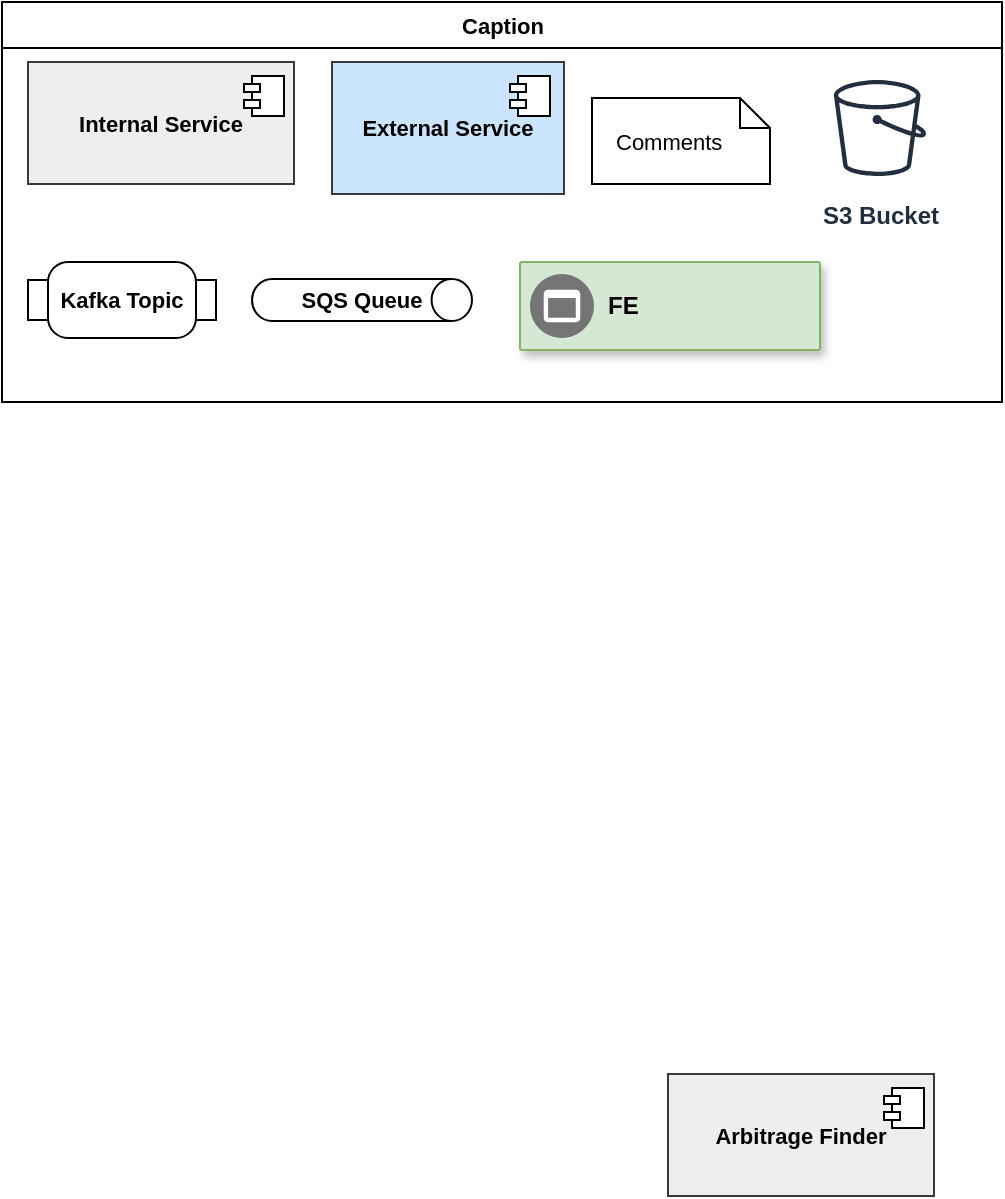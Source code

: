 <mxfile version="20.3.0" type="device" pages="2"><diagram id="7edpR9TRnoRQo5YXsnY4" name="main-flow"><mxGraphModel dx="3076" dy="3195" grid="1" gridSize="10" guides="1" tooltips="1" connect="1" arrows="1" fold="1" page="1" pageScale="1" pageWidth="827" pageHeight="1169" math="0" shadow="0"><root><mxCell id="0"/><mxCell id="1" parent="0"/><mxCell id="t8uLZGGvzsjdX7S0kcHW-12" value="Caption" style="swimlane;fontSize=11;fontColor=#050000;html=1;" parent="1" vertex="1"><mxGeometry x="-1640" y="-2320" width="500" height="200" as="geometry"/></mxCell><mxCell id="t8uLZGGvzsjdX7S0kcHW-13" value="Internal Service" style="html=1;dropTarget=0;rounded=0;shadow=0;glass=0;labelBackgroundColor=none;labelBorderColor=none;sketch=0;fontFamily=Helvetica;strokeColor=#36393d;fontStyle=1;fillColor=#eeeeee;whiteSpace=wrap;fontSize=11;fontColor=#050000;" parent="t8uLZGGvzsjdX7S0kcHW-12" vertex="1"><mxGeometry x="13" y="30" width="133" height="61" as="geometry"/></mxCell><mxCell id="t8uLZGGvzsjdX7S0kcHW-14" value="" style="shape=module;jettyWidth=8;jettyHeight=4;rounded=0;shadow=0;glass=0;labelBackgroundColor=none;labelBorderColor=none;sketch=0;fontFamily=Helvetica;fontColor=default;strokeColor=default;gradientColor=none;html=1;fontSize=11;" parent="t8uLZGGvzsjdX7S0kcHW-13" vertex="1"><mxGeometry x="1" width="20" height="20" relative="1" as="geometry"><mxPoint x="-25" y="7" as="offset"/></mxGeometry></mxCell><mxCell id="t8uLZGGvzsjdX7S0kcHW-15" value="External Service" style="html=1;dropTarget=0;labelBackgroundColor=none;labelBorderColor=none;fontStyle=1;whiteSpace=wrap;rounded=0;shadow=0;glass=0;sketch=0;fontFamily=Helvetica;fillColor=#cce5ff;strokeColor=#36393d;fontSize=11;fontColor=#050000;" parent="t8uLZGGvzsjdX7S0kcHW-12" vertex="1"><mxGeometry x="165" y="30" width="116" height="66" as="geometry"/></mxCell><mxCell id="t8uLZGGvzsjdX7S0kcHW-16" value="" style="shape=module;jettyWidth=8;jettyHeight=4;labelBackgroundColor=none;labelBorderColor=none;gradientColor=none;html=1;rounded=0;shadow=0;glass=0;sketch=0;fontFamily=Helvetica;fontColor=default;fontSize=11;" parent="t8uLZGGvzsjdX7S0kcHW-15" vertex="1"><mxGeometry x="1" width="20" height="20" relative="1" as="geometry"><mxPoint x="-27" y="7" as="offset"/></mxGeometry></mxCell><mxCell id="t8uLZGGvzsjdX7S0kcHW-17" value="Comments" style="shape=note;size=15;align=left;spacingLeft=10;html=1;whiteSpace=wrap;rounded=0;fontSize=11;fontColor=#050000;" parent="t8uLZGGvzsjdX7S0kcHW-12" vertex="1"><mxGeometry x="295" y="48" width="89" height="43" as="geometry"/></mxCell><mxCell id="t8uLZGGvzsjdX7S0kcHW-18" value="Kafka Topic" style="html=1;shape=mxgraph.sysml.isControl;whiteSpace=wrap;align=center;labelBackgroundColor=none;labelBorderColor=none;gradientColor=none;fontStyle=1;fontSize=11;fontColor=#050000;" parent="t8uLZGGvzsjdX7S0kcHW-12" vertex="1"><mxGeometry x="13" y="130.0" width="94" height="38" as="geometry"/></mxCell><mxCell id="t8uLZGGvzsjdX7S0kcHW-19" value="SQS Queue" style="strokeWidth=1;html=1;shape=mxgraph.flowchart.direct_data;whiteSpace=wrap;rounded=0;shadow=0;glass=0;labelBackgroundColor=none;labelBorderColor=none;sketch=0;fontFamily=Helvetica;fontColor=default;gradientColor=none;fontStyle=1;fontSize=11;" parent="t8uLZGGvzsjdX7S0kcHW-12" vertex="1"><mxGeometry x="125" y="138.5" width="110" height="21" as="geometry"/></mxCell><mxCell id="t8uLZGGvzsjdX7S0kcHW-20" value="" style="strokeColor=#82b366;shadow=1;strokeWidth=1;rounded=1;absoluteArcSize=1;arcSize=2;html=1;fontStyle=1;labelBorderColor=default;labelBackgroundColor=none;fontSize=12;fillColor=#d5e8d4;" parent="t8uLZGGvzsjdX7S0kcHW-12" vertex="1"><mxGeometry x="259" y="130" width="150" height="44" as="geometry"/></mxCell><mxCell id="t8uLZGGvzsjdX7S0kcHW-21" value="&lt;b&gt;FE&lt;/b&gt;" style="sketch=0;dashed=0;connectable=0;html=1;fillColor=#757575;strokeColor=none;shape=mxgraph.gcp2.frontend_platform_services;part=1;labelPosition=right;verticalLabelPosition=middle;align=left;verticalAlign=middle;spacingLeft=5;fontSize=12;labelBackgroundColor=none;labelBorderColor=none;fontColor=#050000;" parent="t8uLZGGvzsjdX7S0kcHW-20" vertex="1"><mxGeometry y="0.5" width="32" height="32" relative="1" as="geometry"><mxPoint x="5" y="-16" as="offset"/></mxGeometry></mxCell><mxCell id="t8uLZGGvzsjdX7S0kcHW-22" value="S3 Bucket" style="sketch=0;outlineConnect=0;fontColor=#232F3E;gradientColor=none;strokeColor=#232F3E;fillColor=#ffffff;dashed=0;verticalLabelPosition=bottom;verticalAlign=top;align=center;html=1;fontSize=12;fontStyle=1;aspect=fixed;shape=mxgraph.aws4.resourceIcon;resIcon=mxgraph.aws4.bucket;" parent="t8uLZGGvzsjdX7S0kcHW-12" vertex="1"><mxGeometry x="409" y="33" width="60" height="60" as="geometry"/></mxCell><UserObject label="Arbitrage Finder" link="data:page/id,hjbx9vP6uketGqtkfU90" id="t8uLZGGvzsjdX7S0kcHW-23"><mxCell style="html=1;dropTarget=0;rounded=0;shadow=0;glass=0;labelBackgroundColor=none;labelBorderColor=none;sketch=0;fontFamily=Helvetica;strokeColor=#36393d;fontStyle=1;fillColor=#eeeeee;whiteSpace=wrap;fontSize=11;fontColor=#050000;" parent="1" vertex="1"><mxGeometry x="-1307" y="-1784" width="133" height="61" as="geometry"/></mxCell></UserObject><mxCell id="t8uLZGGvzsjdX7S0kcHW-24" value="" style="shape=module;jettyWidth=8;jettyHeight=4;rounded=0;shadow=0;glass=0;labelBackgroundColor=none;labelBorderColor=none;sketch=0;fontFamily=Helvetica;fontColor=default;strokeColor=default;gradientColor=none;html=1;fontSize=11;" parent="t8uLZGGvzsjdX7S0kcHW-23" vertex="1"><mxGeometry x="1" width="20" height="20" relative="1" as="geometry"><mxPoint x="-25" y="7" as="offset"/></mxGeometry></mxCell></root></mxGraphModel></diagram><diagram id="hjbx9vP6uketGqtkfU90" name="arbitrage-finder"><mxGraphModel dx="2249" dy="857" grid="0" gridSize="10" guides="1" tooltips="1" connect="1" arrows="1" fold="1" page="1" pageScale="1" pageWidth="827" pageHeight="1169" math="0" shadow="0"><root><mxCell id="0"/><mxCell id="1" parent="0"/><mxCell id="M6GQSkX6LT6C2U1JuD3m-1" value="Domain" style="swimlane;horizontal=1;fontSize=23;html=1;labelPosition=center;verticalLabelPosition=top;align=center;verticalAlign=bottom;startSize=0;glass=0;shadow=0;swimlaneFillColor=none;fontColor=#050000;" parent="1" vertex="1"><mxGeometry x="-221" y="585" width="1270" height="535" as="geometry"><mxRectangle x="440" y="1720" width="60" height="20" as="alternateBounds"/></mxGeometry></mxCell><mxCell id="M6GQSkX6LT6C2U1JuD3m-2" value="Bet : Aggregate Root" style="swimlane;fontStyle=1;align=center;verticalAlign=top;childLayout=stackLayout;horizontal=1;startSize=26;horizontalStack=0;resizeParent=1;resizeParentMax=0;resizeLast=0;collapsible=1;marginBottom=0;" parent="M6GQSkX6LT6C2U1JuD3m-1" vertex="1"><mxGeometry x="201" y="25" width="252" height="190" as="geometry"/></mxCell><mxCell id="YK-CuaBVlzGqrKO6M0Yh-1" value="+ Date: DateTime;" style="text;strokeColor=none;fillColor=none;align=left;verticalAlign=top;spacingLeft=4;spacingRight=4;overflow=hidden;rotatable=0;points=[[0,0.5],[1,0.5]];portConstraint=eastwest;" parent="M6GQSkX6LT6C2U1JuD3m-2" vertex="1"><mxGeometry y="26" width="252" height="26" as="geometry"/></mxCell><mxCell id="JSdsSxzhGsBF-qEMTL4g-1" value="+ GameId: Guid;" style="text;strokeColor=none;fillColor=none;align=left;verticalAlign=top;spacingLeft=4;spacingRight=4;overflow=hidden;rotatable=0;points=[[0,0.5],[1,0.5]];portConstraint=eastwest;" parent="M6GQSkX6LT6C2U1JuD3m-2" vertex="1"><mxGeometry y="52" width="252" height="26" as="geometry"/></mxCell><mxCell id="JSdsSxzhGsBF-qEMTL4g-2" value="+ Combinations: List&lt;Combination&gt;;" style="text;strokeColor=none;fillColor=none;align=left;verticalAlign=top;spacingLeft=4;spacingRight=4;overflow=hidden;rotatable=0;points=[[0,0.5],[1,0.5]];portConstraint=eastwest;" parent="M6GQSkX6LT6C2U1JuD3m-2" vertex="1"><mxGeometry y="78" width="252" height="26" as="geometry"/></mxCell><mxCell id="JSdsSxzhGsBF-qEMTL4g-19" value="+ Type: BetType;" style="text;strokeColor=none;fillColor=none;align=left;verticalAlign=top;spacingLeft=4;spacingRight=4;overflow=hidden;rotatable=0;points=[[0,0.5],[1,0.5]];portConstraint=eastwest;" parent="M6GQSkX6LT6C2U1JuD3m-2" vertex="1"><mxGeometry y="104" width="252" height="26" as="geometry"/></mxCell><mxCell id="M6GQSkX6LT6C2U1JuD3m-12" value="" style="line;strokeWidth=1;fillColor=none;align=left;verticalAlign=middle;spacingTop=-1;spacingLeft=3;spacingRight=3;rotatable=0;labelPosition=right;points=[];portConstraint=eastwest;" parent="M6GQSkX6LT6C2U1JuD3m-2" vertex="1"><mxGeometry y="130" width="252" height="8" as="geometry"/></mxCell><mxCell id="M6GQSkX6LT6C2U1JuD3m-13" value="+ CalculateArbitrage();" style="text;strokeColor=none;fillColor=none;align=left;verticalAlign=top;spacingLeft=4;spacingRight=4;overflow=hidden;rotatable=0;points=[[0,0.5],[1,0.5]];portConstraint=eastwest;" parent="M6GQSkX6LT6C2U1JuD3m-2" vertex="1"><mxGeometry y="138" width="252" height="26" as="geometry"/></mxCell><mxCell id="M6GQSkX6LT6C2U1JuD3m-14" value="+ ValidateSureBet();" style="text;strokeColor=none;fillColor=none;align=left;verticalAlign=top;spacingLeft=4;spacingRight=4;overflow=hidden;rotatable=0;points=[[0,0.5],[1,0.5]];portConstraint=eastwest;" parent="M6GQSkX6LT6C2U1JuD3m-2" vertex="1"><mxGeometry y="164" width="252" height="26" as="geometry"/></mxCell><mxCell id="M6GQSkX6LT6C2U1JuD3m-70" value="&lt;p style=&quot;margin:0px;margin-top:4px;text-align:center;text-decoration:underline;&quot;&gt;&lt;b&gt;OddType : Enum&lt;/b&gt;&lt;/p&gt;&lt;hr&gt;&lt;p style=&quot;margin:0px;margin-left:8px;&quot;&gt;V1 = 1&lt;/p&gt;&lt;p style=&quot;margin:0px;margin-left:8px;&quot;&gt;X = 2&lt;/p&gt;&lt;p style=&quot;margin:0px;margin-left:8px;&quot;&gt;V2 = 3&lt;/p&gt;" style="verticalAlign=top;align=left;overflow=fill;fontSize=12;fontFamily=Helvetica;html=1;" parent="M6GQSkX6LT6C2U1JuD3m-1" vertex="1"><mxGeometry x="1101" y="235" width="160" height="90" as="geometry"/></mxCell><mxCell id="M6GQSkX6LT6C2U1JuD3m-71" style="edgeStyle=orthogonalEdgeStyle;rounded=0;orthogonalLoop=1;jettySize=auto;html=1;entryX=0.5;entryY=0;entryDx=0;entryDy=0;" parent="M6GQSkX6LT6C2U1JuD3m-1" source="M6GQSkX6LT6C2U1JuD3m-65" target="M6GQSkX6LT6C2U1JuD3m-70" edge="1"><mxGeometry relative="1" as="geometry"/></mxCell><mxCell id="JSdsSxzhGsBF-qEMTL4g-3" value="Combination : Entity" style="swimlane;fontStyle=1;align=center;verticalAlign=top;childLayout=stackLayout;horizontal=1;startSize=26;horizontalStack=0;resizeParent=1;resizeParentMax=0;resizeLast=0;collapsible=1;marginBottom=0;" parent="M6GQSkX6LT6C2U1JuD3m-1" vertex="1"><mxGeometry x="31" y="235" width="252" height="138" as="geometry"/></mxCell><mxCell id="JSdsSxzhGsBF-qEMTL4g-9" value="+ ProfitMargin: decimal;" style="text;strokeColor=none;fillColor=none;align=left;verticalAlign=top;spacingLeft=4;spacingRight=4;overflow=hidden;rotatable=0;points=[[0,0.5],[1,0.5]];portConstraint=eastwest;" parent="JSdsSxzhGsBF-qEMTL4g-3" vertex="1"><mxGeometry y="26" width="252" height="26" as="geometry"/></mxCell><mxCell id="JSdsSxzhGsBF-qEMTL4g-4" value="+ V1Odd: Odd;" style="text;strokeColor=none;fillColor=none;align=left;verticalAlign=top;spacingLeft=4;spacingRight=4;overflow=hidden;rotatable=0;points=[[0,0.5],[1,0.5]];portConstraint=eastwest;" parent="JSdsSxzhGsBF-qEMTL4g-3" vertex="1"><mxGeometry y="52" width="252" height="26" as="geometry"/></mxCell><mxCell id="JSdsSxzhGsBF-qEMTL4g-5" value="+ XOdd: Odd;" style="text;strokeColor=none;fillColor=none;align=left;verticalAlign=top;spacingLeft=4;spacingRight=4;overflow=hidden;rotatable=0;points=[[0,0.5],[1,0.5]];portConstraint=eastwest;" parent="JSdsSxzhGsBF-qEMTL4g-3" vertex="1"><mxGeometry y="78" width="252" height="26" as="geometry"/></mxCell><mxCell id="JSdsSxzhGsBF-qEMTL4g-6" value="+ V2Odd: Odd;" style="text;strokeColor=none;fillColor=none;align=left;verticalAlign=top;spacingLeft=4;spacingRight=4;overflow=hidden;rotatable=0;points=[[0,0.5],[1,0.5]];portConstraint=eastwest;" parent="JSdsSxzhGsBF-qEMTL4g-3" vertex="1"><mxGeometry y="104" width="252" height="26" as="geometry"/></mxCell><mxCell id="JSdsSxzhGsBF-qEMTL4g-7" value="" style="line;strokeWidth=1;fillColor=none;align=left;verticalAlign=middle;spacingTop=-1;spacingLeft=3;spacingRight=3;rotatable=0;labelPosition=right;points=[];portConstraint=eastwest;" parent="JSdsSxzhGsBF-qEMTL4g-3" vertex="1"><mxGeometry y="130" width="252" height="8" as="geometry"/></mxCell><mxCell id="JSdsSxzhGsBF-qEMTL4g-8" style="edgeStyle=orthogonalEdgeStyle;rounded=0;orthogonalLoop=1;jettySize=auto;html=1;entryX=0.5;entryY=0;entryDx=0;entryDy=0;" parent="M6GQSkX6LT6C2U1JuD3m-1" source="JSdsSxzhGsBF-qEMTL4g-2" target="JSdsSxzhGsBF-qEMTL4g-3" edge="1"><mxGeometry relative="1" as="geometry"/></mxCell><mxCell id="M6GQSkX6LT6C2U1JuD3m-62" value="Odd : Entity" style="swimlane;fontStyle=1;align=center;verticalAlign=top;childLayout=stackLayout;horizontal=1;startSize=26;horizontalStack=0;resizeParent=1;resizeParentMax=0;resizeLast=0;collapsible=1;marginBottom=0;" parent="M6GQSkX6LT6C2U1JuD3m-1" vertex="1"><mxGeometry x="861" y="85" width="252" height="138" as="geometry"/></mxCell><mxCell id="M6GQSkX6LT6C2U1JuD3m-63" value="+ BookmakerId: Guid;" style="text;strokeColor=none;fillColor=none;align=left;verticalAlign=top;spacingLeft=4;spacingRight=4;overflow=hidden;rotatable=0;points=[[0,0.5],[1,0.5]];portConstraint=eastwest;" parent="M6GQSkX6LT6C2U1JuD3m-62" vertex="1"><mxGeometry y="26" width="252" height="26" as="geometry"/></mxCell><mxCell id="xtAAtVoBs47iiQE9iMlB-145" value="+ TeamId: Nullable&lt;Guid&gt;;" style="text;strokeColor=none;fillColor=none;align=left;verticalAlign=top;spacingLeft=4;spacingRight=4;overflow=hidden;rotatable=0;points=[[0,0.5],[1,0.5]];portConstraint=eastwest;" parent="M6GQSkX6LT6C2U1JuD3m-62" vertex="1"><mxGeometry y="52" width="252" height="26" as="geometry"/></mxCell><mxCell id="M6GQSkX6LT6C2U1JuD3m-65" value="+ Type: OddType;" style="text;strokeColor=none;fillColor=none;align=left;verticalAlign=top;spacingLeft=4;spacingRight=4;overflow=hidden;rotatable=0;points=[[0,0.5],[1,0.5]];portConstraint=eastwest;" parent="M6GQSkX6LT6C2U1JuD3m-62" vertex="1"><mxGeometry y="78" width="252" height="26" as="geometry"/></mxCell><mxCell id="M6GQSkX6LT6C2U1JuD3m-64" value="+ RealOdd: decimal;" style="text;strokeColor=none;fillColor=none;align=left;verticalAlign=top;spacingLeft=4;spacingRight=4;overflow=hidden;rotatable=0;points=[[0,0.5],[1,0.5]];portConstraint=eastwest;" parent="M6GQSkX6LT6C2U1JuD3m-62" vertex="1"><mxGeometry y="104" width="252" height="26" as="geometry"/></mxCell><mxCell id="M6GQSkX6LT6C2U1JuD3m-66" value="" style="line;strokeWidth=1;fillColor=none;align=left;verticalAlign=middle;spacingTop=-1;spacingLeft=3;spacingRight=3;rotatable=0;labelPosition=right;points=[];portConstraint=eastwest;" parent="M6GQSkX6LT6C2U1JuD3m-62" vertex="1"><mxGeometry y="130" width="252" height="8" as="geometry"/></mxCell><mxCell id="JSdsSxzhGsBF-qEMTL4g-13" value="&lt;p style=&quot;margin:0px;margin-top:4px;text-align:center;text-decoration:underline;&quot;&gt;&lt;b&gt;BetType : Enum&lt;/b&gt;&lt;/p&gt;&lt;hr&gt;&lt;p style=&quot;margin:0px;margin-left:8px;&quot;&gt;2WayBet = 1&lt;/p&gt;&lt;p style=&quot;margin:0px;margin-left:8px;&quot;&gt;3WayBet = 2&lt;/p&gt;" style="verticalAlign=top;align=left;overflow=fill;fontSize=12;fontFamily=Helvetica;html=1;" parent="M6GQSkX6LT6C2U1JuD3m-1" vertex="1"><mxGeometry x="411" y="235" width="160" height="90" as="geometry"/></mxCell><mxCell id="JSdsSxzhGsBF-qEMTL4g-14" value="Team : Entity" style="swimlane;fontStyle=1;align=center;verticalAlign=top;childLayout=stackLayout;horizontal=1;startSize=26;horizontalStack=0;resizeParent=1;resizeParentMax=0;resizeLast=0;collapsible=1;marginBottom=0;" parent="M6GQSkX6LT6C2U1JuD3m-1" vertex="1"><mxGeometry x="881" y="385" width="252" height="60" as="geometry"/></mxCell><mxCell id="JSdsSxzhGsBF-qEMTL4g-15" value="+ Name: string;" style="text;strokeColor=none;fillColor=none;align=left;verticalAlign=top;spacingLeft=4;spacingRight=4;overflow=hidden;rotatable=0;points=[[0,0.5],[1,0.5]];portConstraint=eastwest;" parent="JSdsSxzhGsBF-qEMTL4g-14" vertex="1"><mxGeometry y="26" width="252" height="26" as="geometry"/></mxCell><mxCell id="JSdsSxzhGsBF-qEMTL4g-18" value="" style="line;strokeWidth=1;fillColor=none;align=left;verticalAlign=middle;spacingTop=-1;spacingLeft=3;spacingRight=3;rotatable=0;labelPosition=right;points=[];portConstraint=eastwest;" parent="JSdsSxzhGsBF-qEMTL4g-14" vertex="1"><mxGeometry y="52" width="252" height="8" as="geometry"/></mxCell><mxCell id="JSdsSxzhGsBF-qEMTL4g-20" style="edgeStyle=orthogonalEdgeStyle;rounded=0;orthogonalLoop=1;jettySize=auto;html=1;entryX=0.5;entryY=0;entryDx=0;entryDy=0;" parent="M6GQSkX6LT6C2U1JuD3m-1" source="JSdsSxzhGsBF-qEMTL4g-19" target="JSdsSxzhGsBF-qEMTL4g-13" edge="1"><mxGeometry relative="1" as="geometry"/></mxCell><mxCell id="JSdsSxzhGsBF-qEMTL4g-27" value="Bookmaker : Aggregate Root" style="swimlane;fontStyle=1;align=center;verticalAlign=top;childLayout=stackLayout;horizontal=1;startSize=26;horizontalStack=0;resizeParent=1;resizeParentMax=0;resizeLast=0;collapsible=1;marginBottom=0;" parent="M6GQSkX6LT6C2U1JuD3m-1" vertex="1"><mxGeometry x="621" y="317" width="252" height="164" as="geometry"/></mxCell><mxCell id="xtAAtVoBs47iiQE9iMlB-143" value="+ Teams : List&lt;Team&gt;;" style="text;strokeColor=none;fillColor=none;align=left;verticalAlign=top;spacingLeft=4;spacingRight=4;overflow=hidden;rotatable=0;points=[[0,0.5],[1,0.5]];portConstraint=eastwest;" parent="JSdsSxzhGsBF-qEMTL4g-27" vertex="1"><mxGeometry y="26" width="252" height="26" as="geometry"/></mxCell><mxCell id="JSdsSxzhGsBF-qEMTL4g-28" value="+ Name: string;" style="text;strokeColor=none;fillColor=none;align=left;verticalAlign=top;spacingLeft=4;spacingRight=4;overflow=hidden;rotatable=0;points=[[0,0.5],[1,0.5]];portConstraint=eastwest;" parent="JSdsSxzhGsBF-qEMTL4g-27" vertex="1"><mxGeometry y="52" width="252" height="26" as="geometry"/></mxCell><mxCell id="JSdsSxzhGsBF-qEMTL4g-29" value="+ Description: string;" style="text;strokeColor=none;fillColor=none;align=left;verticalAlign=top;spacingLeft=4;spacingRight=4;overflow=hidden;rotatable=0;points=[[0,0.5],[1,0.5]];portConstraint=eastwest;" parent="JSdsSxzhGsBF-qEMTL4g-27" vertex="1"><mxGeometry y="78" width="252" height="26" as="geometry"/></mxCell><mxCell id="JSdsSxzhGsBF-qEMTL4g-30" value="+ Comments: string;" style="text;strokeColor=none;fillColor=none;align=left;verticalAlign=top;spacingLeft=4;spacingRight=4;overflow=hidden;rotatable=0;points=[[0,0.5],[1,0.5]];portConstraint=eastwest;" parent="JSdsSxzhGsBF-qEMTL4g-27" vertex="1"><mxGeometry y="104" width="252" height="26" as="geometry"/></mxCell><mxCell id="JSdsSxzhGsBF-qEMTL4g-31" value="+ BaseUrl: string;" style="text;strokeColor=none;fillColor=none;align=left;verticalAlign=top;spacingLeft=4;spacingRight=4;overflow=hidden;rotatable=0;points=[[0,0.5],[1,0.5]];portConstraint=eastwest;" parent="JSdsSxzhGsBF-qEMTL4g-27" vertex="1"><mxGeometry y="130" width="252" height="26" as="geometry"/></mxCell><mxCell id="JSdsSxzhGsBF-qEMTL4g-34" value="" style="line;strokeWidth=1;fillColor=none;align=left;verticalAlign=middle;spacingTop=-1;spacingLeft=3;spacingRight=3;rotatable=0;labelPosition=right;points=[];portConstraint=eastwest;" parent="JSdsSxzhGsBF-qEMTL4g-27" vertex="1"><mxGeometry y="156" width="252" height="8" as="geometry"/></mxCell><mxCell id="xtAAtVoBs47iiQE9iMlB-144" style="edgeStyle=orthogonalEdgeStyle;rounded=0;orthogonalLoop=1;jettySize=auto;html=1;strokeColor=#000000;strokeWidth=1;" parent="M6GQSkX6LT6C2U1JuD3m-1" source="xtAAtVoBs47iiQE9iMlB-143" target="JSdsSxzhGsBF-qEMTL4g-14" edge="1"><mxGeometry relative="1" as="geometry"/></mxCell><mxCell id="xtAAtVoBs47iiQE9iMlB-146" value="Game : Aggregate Root" style="swimlane;fontStyle=1;align=center;verticalAlign=top;childLayout=stackLayout;horizontal=1;startSize=26;horizontalStack=0;resizeParent=1;resizeParentMax=0;resizeLast=0;collapsible=1;marginBottom=0;" parent="M6GQSkX6LT6C2U1JuD3m-1" vertex="1"><mxGeometry x="591" y="25" width="252" height="138" as="geometry"/></mxCell><mxCell id="xtAAtVoBs47iiQE9iMlB-155" value="+ Odds : List&lt;Odd&gt;;" style="text;strokeColor=none;fillColor=none;align=left;verticalAlign=top;spacingLeft=4;spacingRight=4;overflow=hidden;rotatable=0;points=[[0,0.5],[1,0.5]];portConstraint=eastwest;" parent="xtAAtVoBs47iiQE9iMlB-146" vertex="1"><mxGeometry y="26" width="252" height="26" as="geometry"/></mxCell><mxCell id="xtAAtVoBs47iiQE9iMlB-153" value="+ TeamAId: Guid;" style="text;strokeColor=none;fillColor=none;align=left;verticalAlign=top;spacingLeft=4;spacingRight=4;overflow=hidden;rotatable=0;points=[[0,0.5],[1,0.5]];portConstraint=eastwest;" parent="xtAAtVoBs47iiQE9iMlB-146" vertex="1"><mxGeometry y="52" width="252" height="26" as="geometry"/></mxCell><mxCell id="xtAAtVoBs47iiQE9iMlB-154" value="+ TeamBId: Guid;" style="text;strokeColor=none;fillColor=none;align=left;verticalAlign=top;spacingLeft=4;spacingRight=4;overflow=hidden;rotatable=0;points=[[0,0.5],[1,0.5]];portConstraint=eastwest;" parent="xtAAtVoBs47iiQE9iMlB-146" vertex="1"><mxGeometry y="78" width="252" height="26" as="geometry"/></mxCell><mxCell id="M6GQSkX6LT6C2U1JuD3m-4" value="+ Date: DateTime;" style="text;strokeColor=none;fillColor=none;align=left;verticalAlign=top;spacingLeft=4;spacingRight=4;overflow=hidden;rotatable=0;points=[[0,0.5],[1,0.5]];portConstraint=eastwest;" parent="xtAAtVoBs47iiQE9iMlB-146" vertex="1"><mxGeometry y="104" width="252" height="26" as="geometry"/></mxCell><mxCell id="xtAAtVoBs47iiQE9iMlB-152" value="" style="line;strokeWidth=1;fillColor=none;align=left;verticalAlign=middle;spacingTop=-1;spacingLeft=3;spacingRight=3;rotatable=0;labelPosition=right;points=[];portConstraint=eastwest;" parent="xtAAtVoBs47iiQE9iMlB-146" vertex="1"><mxGeometry y="130" width="252" height="8" as="geometry"/></mxCell><mxCell id="xtAAtVoBs47iiQE9iMlB-156" style="edgeStyle=orthogonalEdgeStyle;rounded=0;orthogonalLoop=1;jettySize=auto;html=1;entryX=0.5;entryY=0;entryDx=0;entryDy=0;strokeColor=#000000;strokeWidth=1;" parent="M6GQSkX6LT6C2U1JuD3m-1" source="xtAAtVoBs47iiQE9iMlB-155" target="M6GQSkX6LT6C2U1JuD3m-62" edge="1"><mxGeometry relative="1" as="geometry"/></mxCell><mxCell id="YK-CuaBVlzGqrKO6M0Yh-2" value="Odd : ValueObject" style="swimlane;fontStyle=1;align=center;verticalAlign=top;childLayout=stackLayout;horizontal=1;startSize=26;horizontalStack=0;resizeParent=1;resizeParentMax=0;resizeLast=0;collapsible=1;marginBottom=0;" parent="M6GQSkX6LT6C2U1JuD3m-1" vertex="1"><mxGeometry x="201" y="395" width="252" height="86" as="geometry"/></mxCell><mxCell id="YK-CuaBVlzGqrKO6M0Yh-3" value="+ OddId : Guid;" style="text;strokeColor=none;fillColor=none;align=left;verticalAlign=top;spacingLeft=4;spacingRight=4;overflow=hidden;rotatable=0;points=[[0,0.5],[1,0.5]];portConstraint=eastwest;" parent="YK-CuaBVlzGqrKO6M0Yh-2" vertex="1"><mxGeometry y="26" width="252" height="26" as="geometry"/></mxCell><mxCell id="YK-CuaBVlzGqrKO6M0Yh-6" value="+ BookmakerId : Guid;" style="text;strokeColor=none;fillColor=none;align=left;verticalAlign=top;spacingLeft=4;spacingRight=4;overflow=hidden;rotatable=0;points=[[0,0.5],[1,0.5]];portConstraint=eastwest;" parent="YK-CuaBVlzGqrKO6M0Yh-2" vertex="1"><mxGeometry y="52" width="252" height="26" as="geometry"/></mxCell><mxCell id="YK-CuaBVlzGqrKO6M0Yh-7" value="" style="line;strokeWidth=1;fillColor=none;align=left;verticalAlign=middle;spacingTop=-1;spacingLeft=3;spacingRight=3;rotatable=0;labelPosition=right;points=[];portConstraint=eastwest;" parent="YK-CuaBVlzGqrKO6M0Yh-2" vertex="1"><mxGeometry y="78" width="252" height="8" as="geometry"/></mxCell><mxCell id="YK-CuaBVlzGqrKO6M0Yh-8" style="edgeStyle=orthogonalEdgeStyle;rounded=0;orthogonalLoop=1;jettySize=auto;html=1;entryX=0.5;entryY=0;entryDx=0;entryDy=0;" parent="M6GQSkX6LT6C2U1JuD3m-1" source="JSdsSxzhGsBF-qEMTL4g-6" target="YK-CuaBVlzGqrKO6M0Yh-2" edge="1"><mxGeometry relative="1" as="geometry"/></mxCell><mxCell id="YK-CuaBVlzGqrKO6M0Yh-9" style="edgeStyle=orthogonalEdgeStyle;rounded=0;orthogonalLoop=1;jettySize=auto;html=1;" parent="M6GQSkX6LT6C2U1JuD3m-1" source="JSdsSxzhGsBF-qEMTL4g-5" target="YK-CuaBVlzGqrKO6M0Yh-2" edge="1"><mxGeometry relative="1" as="geometry"/></mxCell><mxCell id="YK-CuaBVlzGqrKO6M0Yh-10" style="edgeStyle=orthogonalEdgeStyle;rounded=0;orthogonalLoop=1;jettySize=auto;html=1;" parent="M6GQSkX6LT6C2U1JuD3m-1" source="JSdsSxzhGsBF-qEMTL4g-4" target="YK-CuaBVlzGqrKO6M0Yh-2" edge="1"><mxGeometry relative="1" as="geometry"/></mxCell><UserObject label="Arbitrage Finder" link="data:page/id,7edpR9TRnoRQo5YXsnY4" id="M6GQSkX6LT6C2U1JuD3m-60"><mxCell style="html=1;dropTarget=0;rounded=0;shadow=0;glass=0;labelBackgroundColor=none;labelBorderColor=none;sketch=0;fontFamily=Helvetica;strokeColor=#36393d;fontStyle=1;fillColor=#eeeeee;whiteSpace=wrap;" parent="1" vertex="1"><mxGeometry x="347" y="470" width="133" height="61" as="geometry"/></mxCell></UserObject><mxCell id="M6GQSkX6LT6C2U1JuD3m-61" value="" style="shape=module;jettyWidth=8;jettyHeight=4;rounded=0;shadow=0;glass=0;labelBackgroundColor=none;labelBorderColor=none;sketch=0;fontFamily=Helvetica;fontColor=default;strokeColor=default;gradientColor=none;html=1;" parent="M6GQSkX6LT6C2U1JuD3m-60" vertex="1"><mxGeometry x="1" width="20" height="20" relative="1" as="geometry"><mxPoint x="-27" y="7" as="offset"/></mxGeometry></mxCell></root></mxGraphModel></diagram></mxfile>
